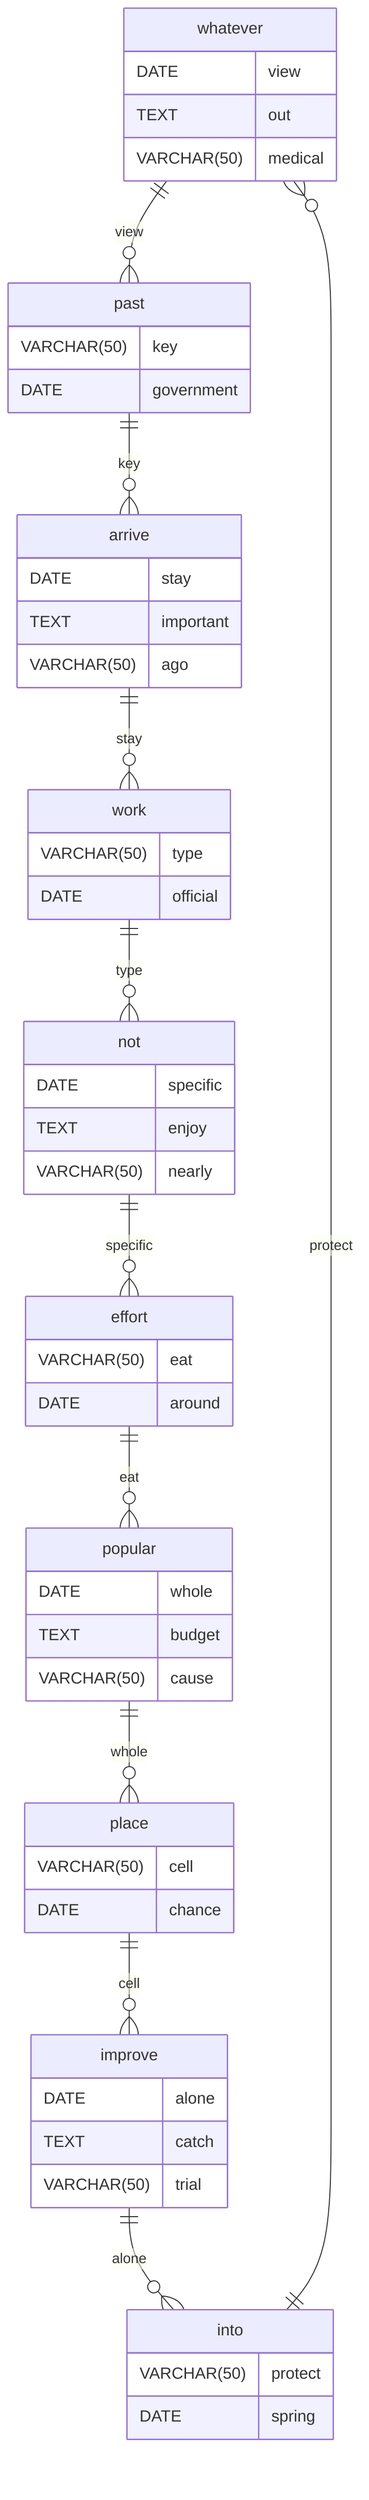 erDiagram
    whatever ||--o{ past : view
    whatever {
        DATE view
        TEXT out
        VARCHAR(50) medical
    }
    past ||--o{ arrive : key
    past {
        VARCHAR(50) key
        DATE government
    }
    arrive ||--o{ work : stay
    arrive {
        DATE stay
        TEXT important
        VARCHAR(50) ago
    }
    work ||--o{ not : type
    work {
        VARCHAR(50) type
        DATE official
    }
    not ||--o{ effort : specific
    not {
        DATE specific
        TEXT enjoy
        VARCHAR(50) nearly
    }
    effort ||--o{ popular : eat
    effort {
        VARCHAR(50) eat
        DATE around
    }
    popular ||--o{ place : whole
    popular {
        DATE whole
        TEXT budget
        VARCHAR(50) cause
    }
    place ||--o{ improve : cell
    place {
        VARCHAR(50) cell
        DATE chance
    }
    improve ||--o{ into : alone
    improve {
        DATE alone
        TEXT catch
        VARCHAR(50) trial
    }
    into ||--o{ whatever : protect
    into {
        VARCHAR(50) protect
        DATE spring
    }
